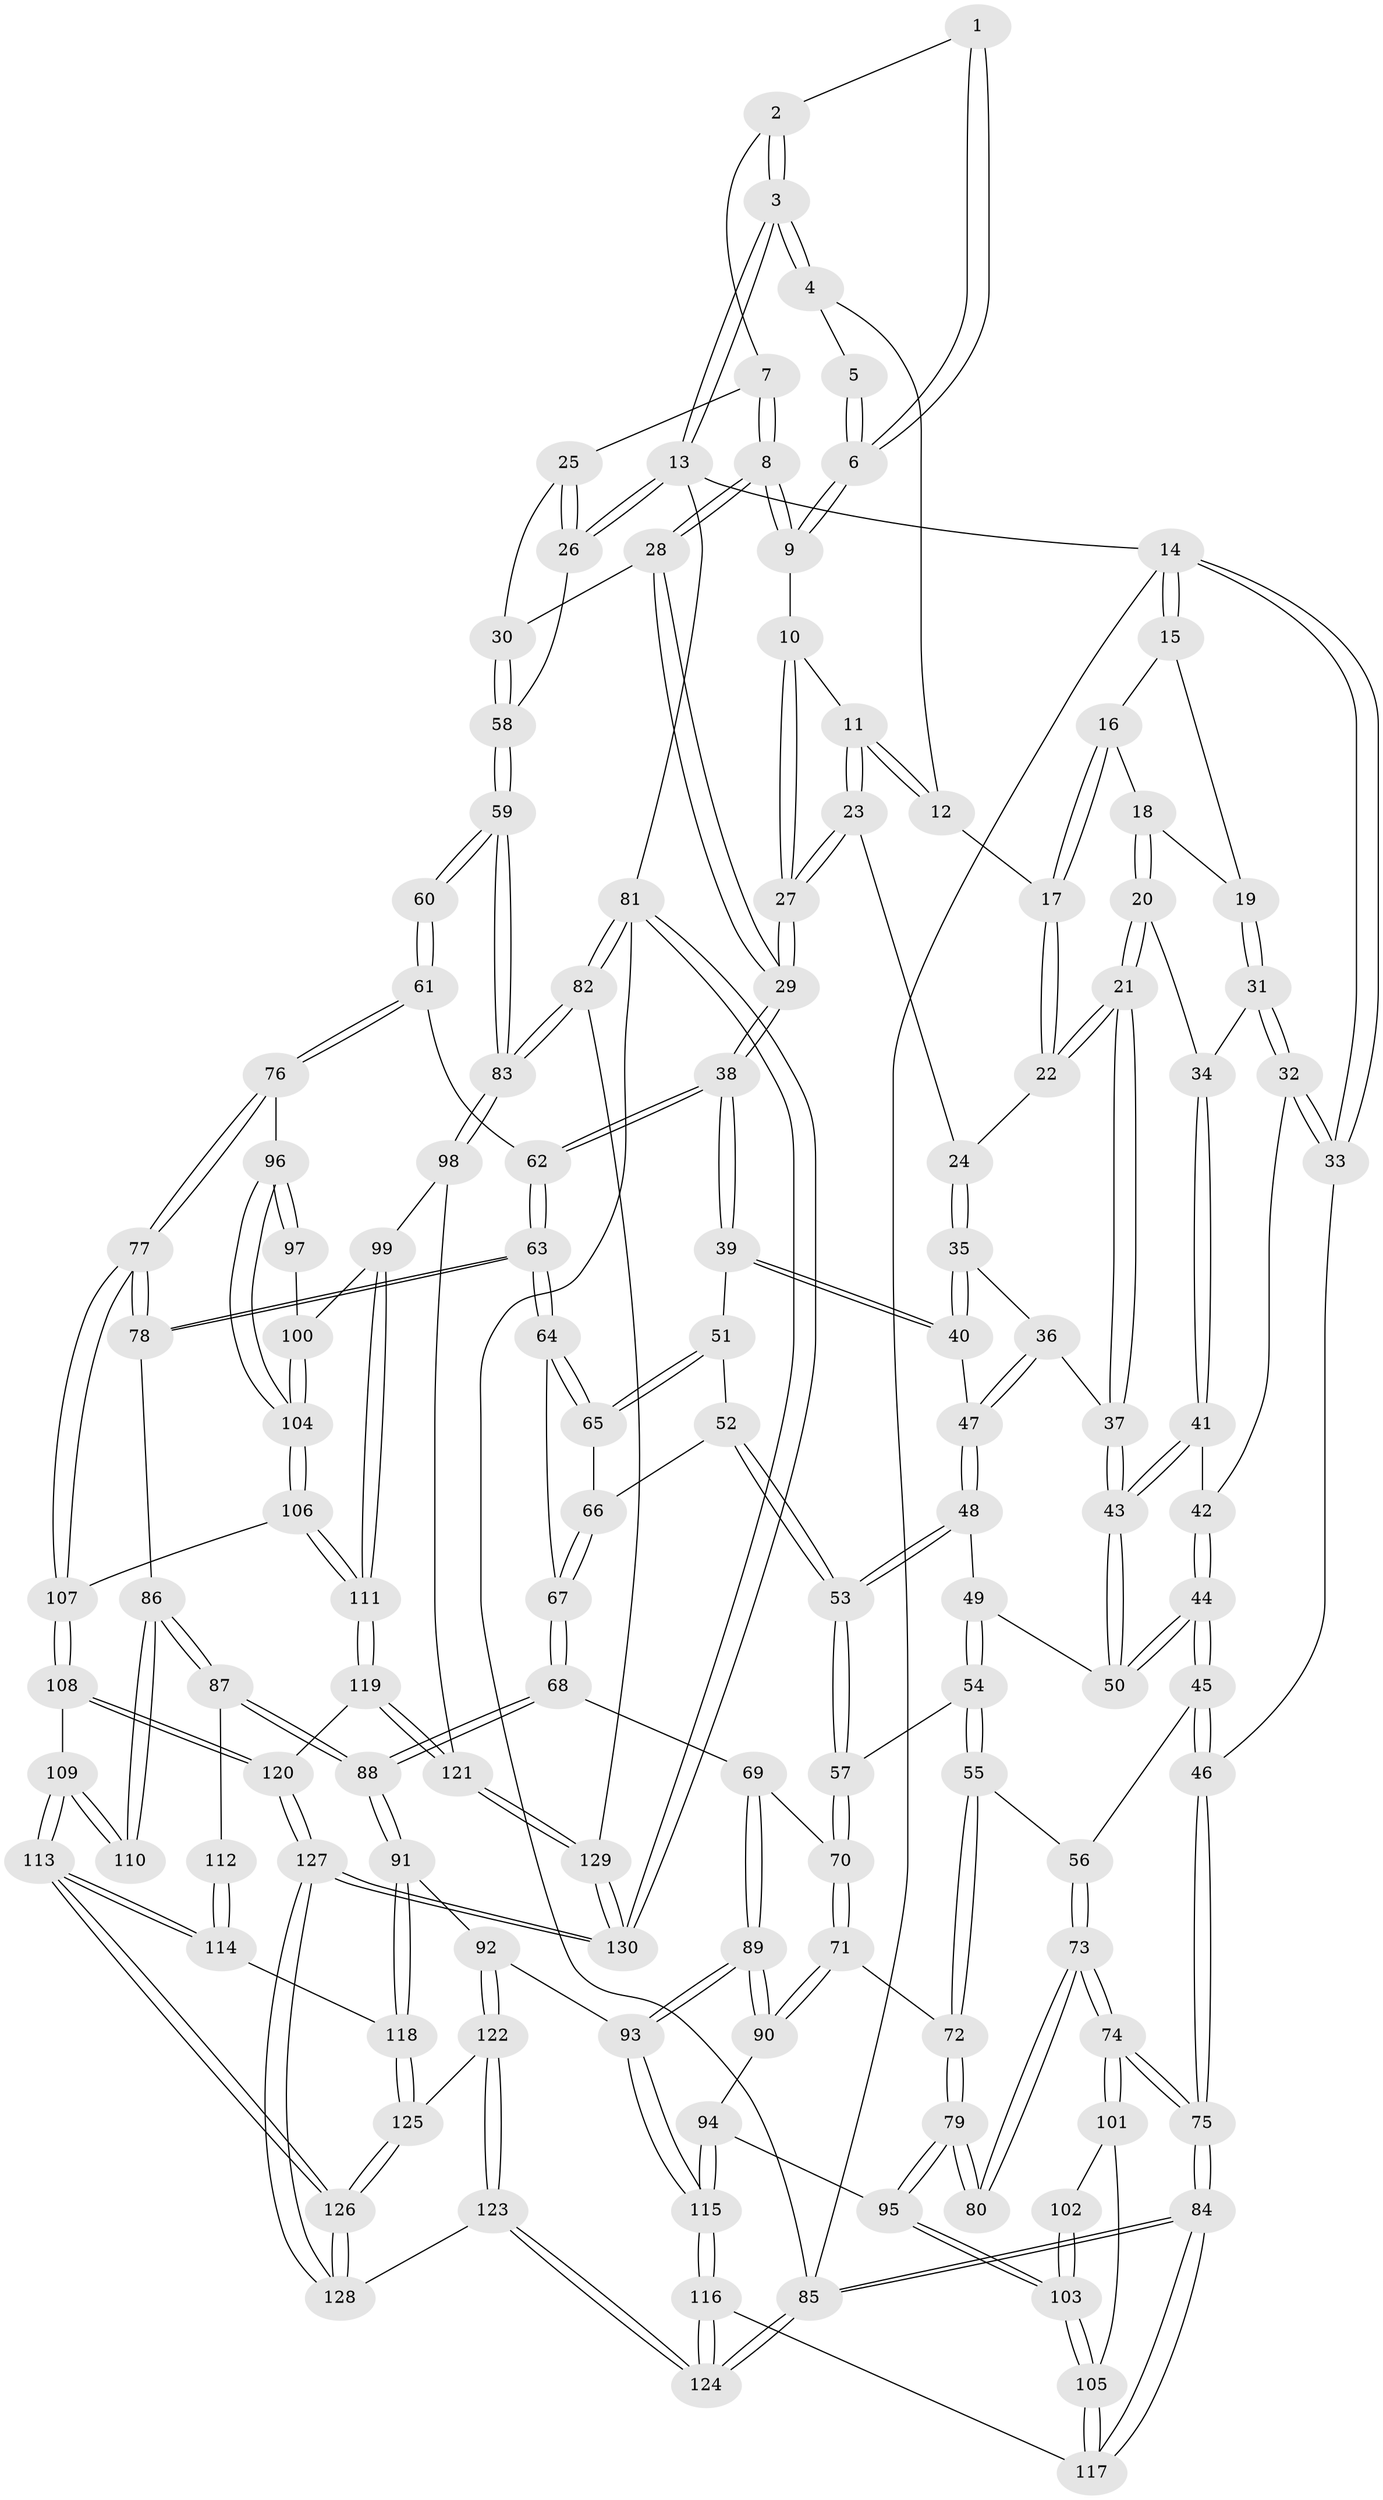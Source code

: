 // coarse degree distribution, {4: 0.4358974358974359, 7: 0.0641025641025641, 5: 0.3333333333333333, 8: 0.01282051282051282, 6: 0.07692307692307693, 2: 0.01282051282051282, 3: 0.0641025641025641}
// Generated by graph-tools (version 1.1) at 2025/21/03/04/25 18:21:33]
// undirected, 130 vertices, 322 edges
graph export_dot {
graph [start="1"]
  node [color=gray90,style=filled];
  1 [pos="+0.8501323182993322+0.03945493745507563"];
  2 [pos="+0.8834635837117201+0.04086055168371099"];
  3 [pos="+1+0"];
  4 [pos="+0.6533160987625013+0"];
  5 [pos="+0.720963500492076+0"];
  6 [pos="+0.8002255534775302+0.09340068799095834"];
  7 [pos="+0.8906398222712322+0.10332671495118396"];
  8 [pos="+0.8146000483987668+0.12511152316978713"];
  9 [pos="+0.8019238301646192+0.11250139402397898"];
  10 [pos="+0.7321712789501847+0.1204670235588568"];
  11 [pos="+0.7022823576558113+0.11680832628397687"];
  12 [pos="+0.5716482876176686+0"];
  13 [pos="+1+0"];
  14 [pos="+0+0"];
  15 [pos="+0+0"];
  16 [pos="+0.08997489629091063+0"];
  17 [pos="+0.5202264154034149+0"];
  18 [pos="+0.24573236002282586+0.08626604708563057"];
  19 [pos="+0.14445896979390205+0.15346165010575608"];
  20 [pos="+0.3601928293635253+0.14057729718191309"];
  21 [pos="+0.3898458543886392+0.14491574781053593"];
  22 [pos="+0.4857784042357595+0"];
  23 [pos="+0.6705329754268722+0.1906595655093184"];
  24 [pos="+0.603704563014012+0.18839993581478312"];
  25 [pos="+0.9256749009583647+0.12067805498260648"];
  26 [pos="+1+0.03273853425197083"];
  27 [pos="+0.8083050850096798+0.34837929906812226"];
  28 [pos="+0.8225367855715388+0.34581766955372495"];
  29 [pos="+0.810850228425398+0.3516442931593555"];
  30 [pos="+0.8479720588336802+0.3417459582676201"];
  31 [pos="+0.14304373997536285+0.16228879048300643"];
  32 [pos="+0.005067777298529312+0.20839256589581595"];
  33 [pos="+0+0.09336906243954973"];
  34 [pos="+0.17737396611738152+0.20840615136708002"];
  35 [pos="+0.5758728272570356+0.23987162894245173"];
  36 [pos="+0.4094130838900916+0.2005296489426601"];
  37 [pos="+0.3909259733619937+0.15753415754699296"];
  38 [pos="+0.7623892882719334+0.406818988060571"];
  39 [pos="+0.6393536969484785+0.39938966815577337"];
  40 [pos="+0.5829563203504267+0.352654769915661"];
  41 [pos="+0.1966588505436243+0.3214972238661923"];
  42 [pos="+0.02172796336685113+0.23179654914497783"];
  43 [pos="+0.20168934161177793+0.3338912005750239"];
  44 [pos="+0.07640847552051512+0.4094339361894712"];
  45 [pos="+0.04984414552572614+0.4374866005668386"];
  46 [pos="+0+0.4388318735035566"];
  47 [pos="+0.4261329392159318+0.3330330808919541"];
  48 [pos="+0.3854834485371192+0.3831117680535914"];
  49 [pos="+0.22375915802463162+0.3598445873933463"];
  50 [pos="+0.20191522758155656+0.34305758690021726"];
  51 [pos="+0.5996130206760449+0.4412204028630229"];
  52 [pos="+0.4772356188715119+0.4958778186624629"];
  53 [pos="+0.40216128028446513+0.4810430372127915"];
  54 [pos="+0.24043147576471272+0.5012444182852923"];
  55 [pos="+0.19206370504461315+0.5793590428449407"];
  56 [pos="+0.10991074753995224+0.5513646728721305"];
  57 [pos="+0.38665566591748707+0.5054781139006658"];
  58 [pos="+1+0.3555648798104073"];
  59 [pos="+1+0.6256231225485605"];
  60 [pos="+0.9914996865873129+0.6398303976703368"];
  61 [pos="+0.8243058302630558+0.5585477665129892"];
  62 [pos="+0.7709504712664748+0.4828541211162904"];
  63 [pos="+0.6271028871914819+0.6618541955344704"];
  64 [pos="+0.5885773306465918+0.6387659576218738"];
  65 [pos="+0.581207796703019+0.5361629922129512"];
  66 [pos="+0.501847963620998+0.5442116632172771"];
  67 [pos="+0.5207788062796066+0.6292724474194987"];
  68 [pos="+0.428773635640175+0.6639763273991522"];
  69 [pos="+0.3942032064723501+0.6543313176342351"];
  70 [pos="+0.36999782509656853+0.6404552719540968"];
  71 [pos="+0.31690323551386124+0.6558646323652467"];
  72 [pos="+0.21748771064935327+0.6217111103688489"];
  73 [pos="+0+0.6830450577917958"];
  74 [pos="+0+0.768688848272362"];
  75 [pos="+0+0.7721953338636588"];
  76 [pos="+0.7783844724575553+0.7283373309547548"];
  77 [pos="+0.667640932053686+0.7279995354557168"];
  78 [pos="+0.6428421993208054+0.7130393373836225"];
  79 [pos="+0.1559323911294334+0.7177187373875179"];
  80 [pos="+0.11568778526293438+0.7136468833512193"];
  81 [pos="+1+1"];
  82 [pos="+1+0.9148661937077562"];
  83 [pos="+1+0.7708827903564129"];
  84 [pos="+0+1"];
  85 [pos="+0+1"];
  86 [pos="+0.6188163541870774+0.733885092976769"];
  87 [pos="+0.5354387884502547+0.7847145324762669"];
  88 [pos="+0.49813828556660195+0.8023532036769234"];
  89 [pos="+0.3761911124368839+0.8423910560273673"];
  90 [pos="+0.3030821388413055+0.7086075166742916"];
  91 [pos="+0.4773884410225636+0.8489745732550751"];
  92 [pos="+0.3999321687893425+0.8582940987017774"];
  93 [pos="+0.3773423251493599+0.8494043949618431"];
  94 [pos="+0.2519725768501189+0.7921898023522517"];
  95 [pos="+0.17600963316571985+0.7759469750291705"];
  96 [pos="+0.784999607095274+0.7335178999315299"];
  97 [pos="+0.9664091025926288+0.6632219213011059"];
  98 [pos="+0.9957007204001479+0.8408306843299216"];
  99 [pos="+0.9320805076950869+0.8140134388969373"];
  100 [pos="+0.9150653444874325+0.7501050558119065"];
  101 [pos="+0.0811597751883293+0.7815661548066659"];
  102 [pos="+0.09278382999964754+0.7735536448931246"];
  103 [pos="+0.15536129001046262+0.806678039048041"];
  104 [pos="+0.8185900012816848+0.7894123805560282"];
  105 [pos="+0.1409422592660042+0.8331664755174623"];
  106 [pos="+0.8244485988227335+0.8282916678171346"];
  107 [pos="+0.6894853577182739+0.8499187561027658"];
  108 [pos="+0.6754141205660447+0.9006239021453487"];
  109 [pos="+0.6491602902634288+0.903091843303835"];
  110 [pos="+0.6101448753829174+0.8408247857357242"];
  111 [pos="+0.8322685378656866+0.8430440048067189"];
  112 [pos="+0.594273703476532+0.8424186740676703"];
  113 [pos="+0.6071973986931963+0.9183874031339432"];
  114 [pos="+0.5489270380341326+0.897822893534278"];
  115 [pos="+0.29151385890088244+0.8647018839945174"];
  116 [pos="+0.2572522875543641+0.9166716887275229"];
  117 [pos="+0.14043519049501174+0.8345573291055115"];
  118 [pos="+0.5043885896243496+0.8884848305631129"];
  119 [pos="+0.8361790039399934+0.8840360727434484"];
  120 [pos="+0.7077568604412382+0.9339434190096028"];
  121 [pos="+0.8873803256911457+0.951447782009011"];
  122 [pos="+0.37370897011705706+1"];
  123 [pos="+0.27153883615698027+1"];
  124 [pos="+0.1705393743404384+1"];
  125 [pos="+0.498225960410013+0.9335802313276816"];
  126 [pos="+0.5798883800883793+1"];
  127 [pos="+0.7630051383420587+1"];
  128 [pos="+0.6056785972307539+1"];
  129 [pos="+0.887539891007+0.9524085102538523"];
  130 [pos="+0.8569713456587703+1"];
  1 -- 2;
  1 -- 6;
  1 -- 6;
  2 -- 3;
  2 -- 3;
  2 -- 7;
  3 -- 4;
  3 -- 4;
  3 -- 13;
  3 -- 13;
  4 -- 5;
  4 -- 12;
  5 -- 6;
  5 -- 6;
  6 -- 9;
  6 -- 9;
  7 -- 8;
  7 -- 8;
  7 -- 25;
  8 -- 9;
  8 -- 9;
  8 -- 28;
  8 -- 28;
  9 -- 10;
  10 -- 11;
  10 -- 27;
  10 -- 27;
  11 -- 12;
  11 -- 12;
  11 -- 23;
  11 -- 23;
  12 -- 17;
  13 -- 14;
  13 -- 26;
  13 -- 26;
  13 -- 81;
  14 -- 15;
  14 -- 15;
  14 -- 33;
  14 -- 33;
  14 -- 85;
  15 -- 16;
  15 -- 19;
  16 -- 17;
  16 -- 17;
  16 -- 18;
  17 -- 22;
  17 -- 22;
  18 -- 19;
  18 -- 20;
  18 -- 20;
  19 -- 31;
  19 -- 31;
  20 -- 21;
  20 -- 21;
  20 -- 34;
  21 -- 22;
  21 -- 22;
  21 -- 37;
  21 -- 37;
  22 -- 24;
  23 -- 24;
  23 -- 27;
  23 -- 27;
  24 -- 35;
  24 -- 35;
  25 -- 26;
  25 -- 26;
  25 -- 30;
  26 -- 58;
  27 -- 29;
  27 -- 29;
  28 -- 29;
  28 -- 29;
  28 -- 30;
  29 -- 38;
  29 -- 38;
  30 -- 58;
  30 -- 58;
  31 -- 32;
  31 -- 32;
  31 -- 34;
  32 -- 33;
  32 -- 33;
  32 -- 42;
  33 -- 46;
  34 -- 41;
  34 -- 41;
  35 -- 36;
  35 -- 40;
  35 -- 40;
  36 -- 37;
  36 -- 47;
  36 -- 47;
  37 -- 43;
  37 -- 43;
  38 -- 39;
  38 -- 39;
  38 -- 62;
  38 -- 62;
  39 -- 40;
  39 -- 40;
  39 -- 51;
  40 -- 47;
  41 -- 42;
  41 -- 43;
  41 -- 43;
  42 -- 44;
  42 -- 44;
  43 -- 50;
  43 -- 50;
  44 -- 45;
  44 -- 45;
  44 -- 50;
  44 -- 50;
  45 -- 46;
  45 -- 46;
  45 -- 56;
  46 -- 75;
  46 -- 75;
  47 -- 48;
  47 -- 48;
  48 -- 49;
  48 -- 53;
  48 -- 53;
  49 -- 50;
  49 -- 54;
  49 -- 54;
  51 -- 52;
  51 -- 65;
  51 -- 65;
  52 -- 53;
  52 -- 53;
  52 -- 66;
  53 -- 57;
  53 -- 57;
  54 -- 55;
  54 -- 55;
  54 -- 57;
  55 -- 56;
  55 -- 72;
  55 -- 72;
  56 -- 73;
  56 -- 73;
  57 -- 70;
  57 -- 70;
  58 -- 59;
  58 -- 59;
  59 -- 60;
  59 -- 60;
  59 -- 83;
  59 -- 83;
  60 -- 61;
  60 -- 61;
  61 -- 62;
  61 -- 76;
  61 -- 76;
  62 -- 63;
  62 -- 63;
  63 -- 64;
  63 -- 64;
  63 -- 78;
  63 -- 78;
  64 -- 65;
  64 -- 65;
  64 -- 67;
  65 -- 66;
  66 -- 67;
  66 -- 67;
  67 -- 68;
  67 -- 68;
  68 -- 69;
  68 -- 88;
  68 -- 88;
  69 -- 70;
  69 -- 89;
  69 -- 89;
  70 -- 71;
  70 -- 71;
  71 -- 72;
  71 -- 90;
  71 -- 90;
  72 -- 79;
  72 -- 79;
  73 -- 74;
  73 -- 74;
  73 -- 80;
  73 -- 80;
  74 -- 75;
  74 -- 75;
  74 -- 101;
  74 -- 101;
  75 -- 84;
  75 -- 84;
  76 -- 77;
  76 -- 77;
  76 -- 96;
  77 -- 78;
  77 -- 78;
  77 -- 107;
  77 -- 107;
  78 -- 86;
  79 -- 80;
  79 -- 80;
  79 -- 95;
  79 -- 95;
  81 -- 82;
  81 -- 82;
  81 -- 130;
  81 -- 130;
  81 -- 85;
  82 -- 83;
  82 -- 83;
  82 -- 129;
  83 -- 98;
  83 -- 98;
  84 -- 85;
  84 -- 85;
  84 -- 117;
  84 -- 117;
  85 -- 124;
  85 -- 124;
  86 -- 87;
  86 -- 87;
  86 -- 110;
  86 -- 110;
  87 -- 88;
  87 -- 88;
  87 -- 112;
  88 -- 91;
  88 -- 91;
  89 -- 90;
  89 -- 90;
  89 -- 93;
  89 -- 93;
  90 -- 94;
  91 -- 92;
  91 -- 118;
  91 -- 118;
  92 -- 93;
  92 -- 122;
  92 -- 122;
  93 -- 115;
  93 -- 115;
  94 -- 95;
  94 -- 115;
  94 -- 115;
  95 -- 103;
  95 -- 103;
  96 -- 97;
  96 -- 97;
  96 -- 104;
  96 -- 104;
  97 -- 100;
  98 -- 99;
  98 -- 121;
  99 -- 100;
  99 -- 111;
  99 -- 111;
  100 -- 104;
  100 -- 104;
  101 -- 102;
  101 -- 105;
  102 -- 103;
  102 -- 103;
  103 -- 105;
  103 -- 105;
  104 -- 106;
  104 -- 106;
  105 -- 117;
  105 -- 117;
  106 -- 107;
  106 -- 111;
  106 -- 111;
  107 -- 108;
  107 -- 108;
  108 -- 109;
  108 -- 120;
  108 -- 120;
  109 -- 110;
  109 -- 110;
  109 -- 113;
  109 -- 113;
  111 -- 119;
  111 -- 119;
  112 -- 114;
  112 -- 114;
  113 -- 114;
  113 -- 114;
  113 -- 126;
  113 -- 126;
  114 -- 118;
  115 -- 116;
  115 -- 116;
  116 -- 117;
  116 -- 124;
  116 -- 124;
  118 -- 125;
  118 -- 125;
  119 -- 120;
  119 -- 121;
  119 -- 121;
  120 -- 127;
  120 -- 127;
  121 -- 129;
  121 -- 129;
  122 -- 123;
  122 -- 123;
  122 -- 125;
  123 -- 124;
  123 -- 124;
  123 -- 128;
  125 -- 126;
  125 -- 126;
  126 -- 128;
  126 -- 128;
  127 -- 128;
  127 -- 128;
  127 -- 130;
  127 -- 130;
  129 -- 130;
  129 -- 130;
}
